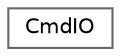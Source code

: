 digraph "クラス階層図"
{
 // LATEX_PDF_SIZE
  bgcolor="transparent";
  edge [fontname=Helvetica,fontsize=10,labelfontname=Helvetica,labelfontsize=10];
  node [fontname=Helvetica,fontsize=10,shape=box,height=0.2,width=0.4];
  rankdir="LR";
  Node0 [id="Node000000",label="CmdIO",height=0.2,width=0.4,color="grey40", fillcolor="white", style="filled",URL="$class_cmd_i_o.html",tooltip=" "];
}
